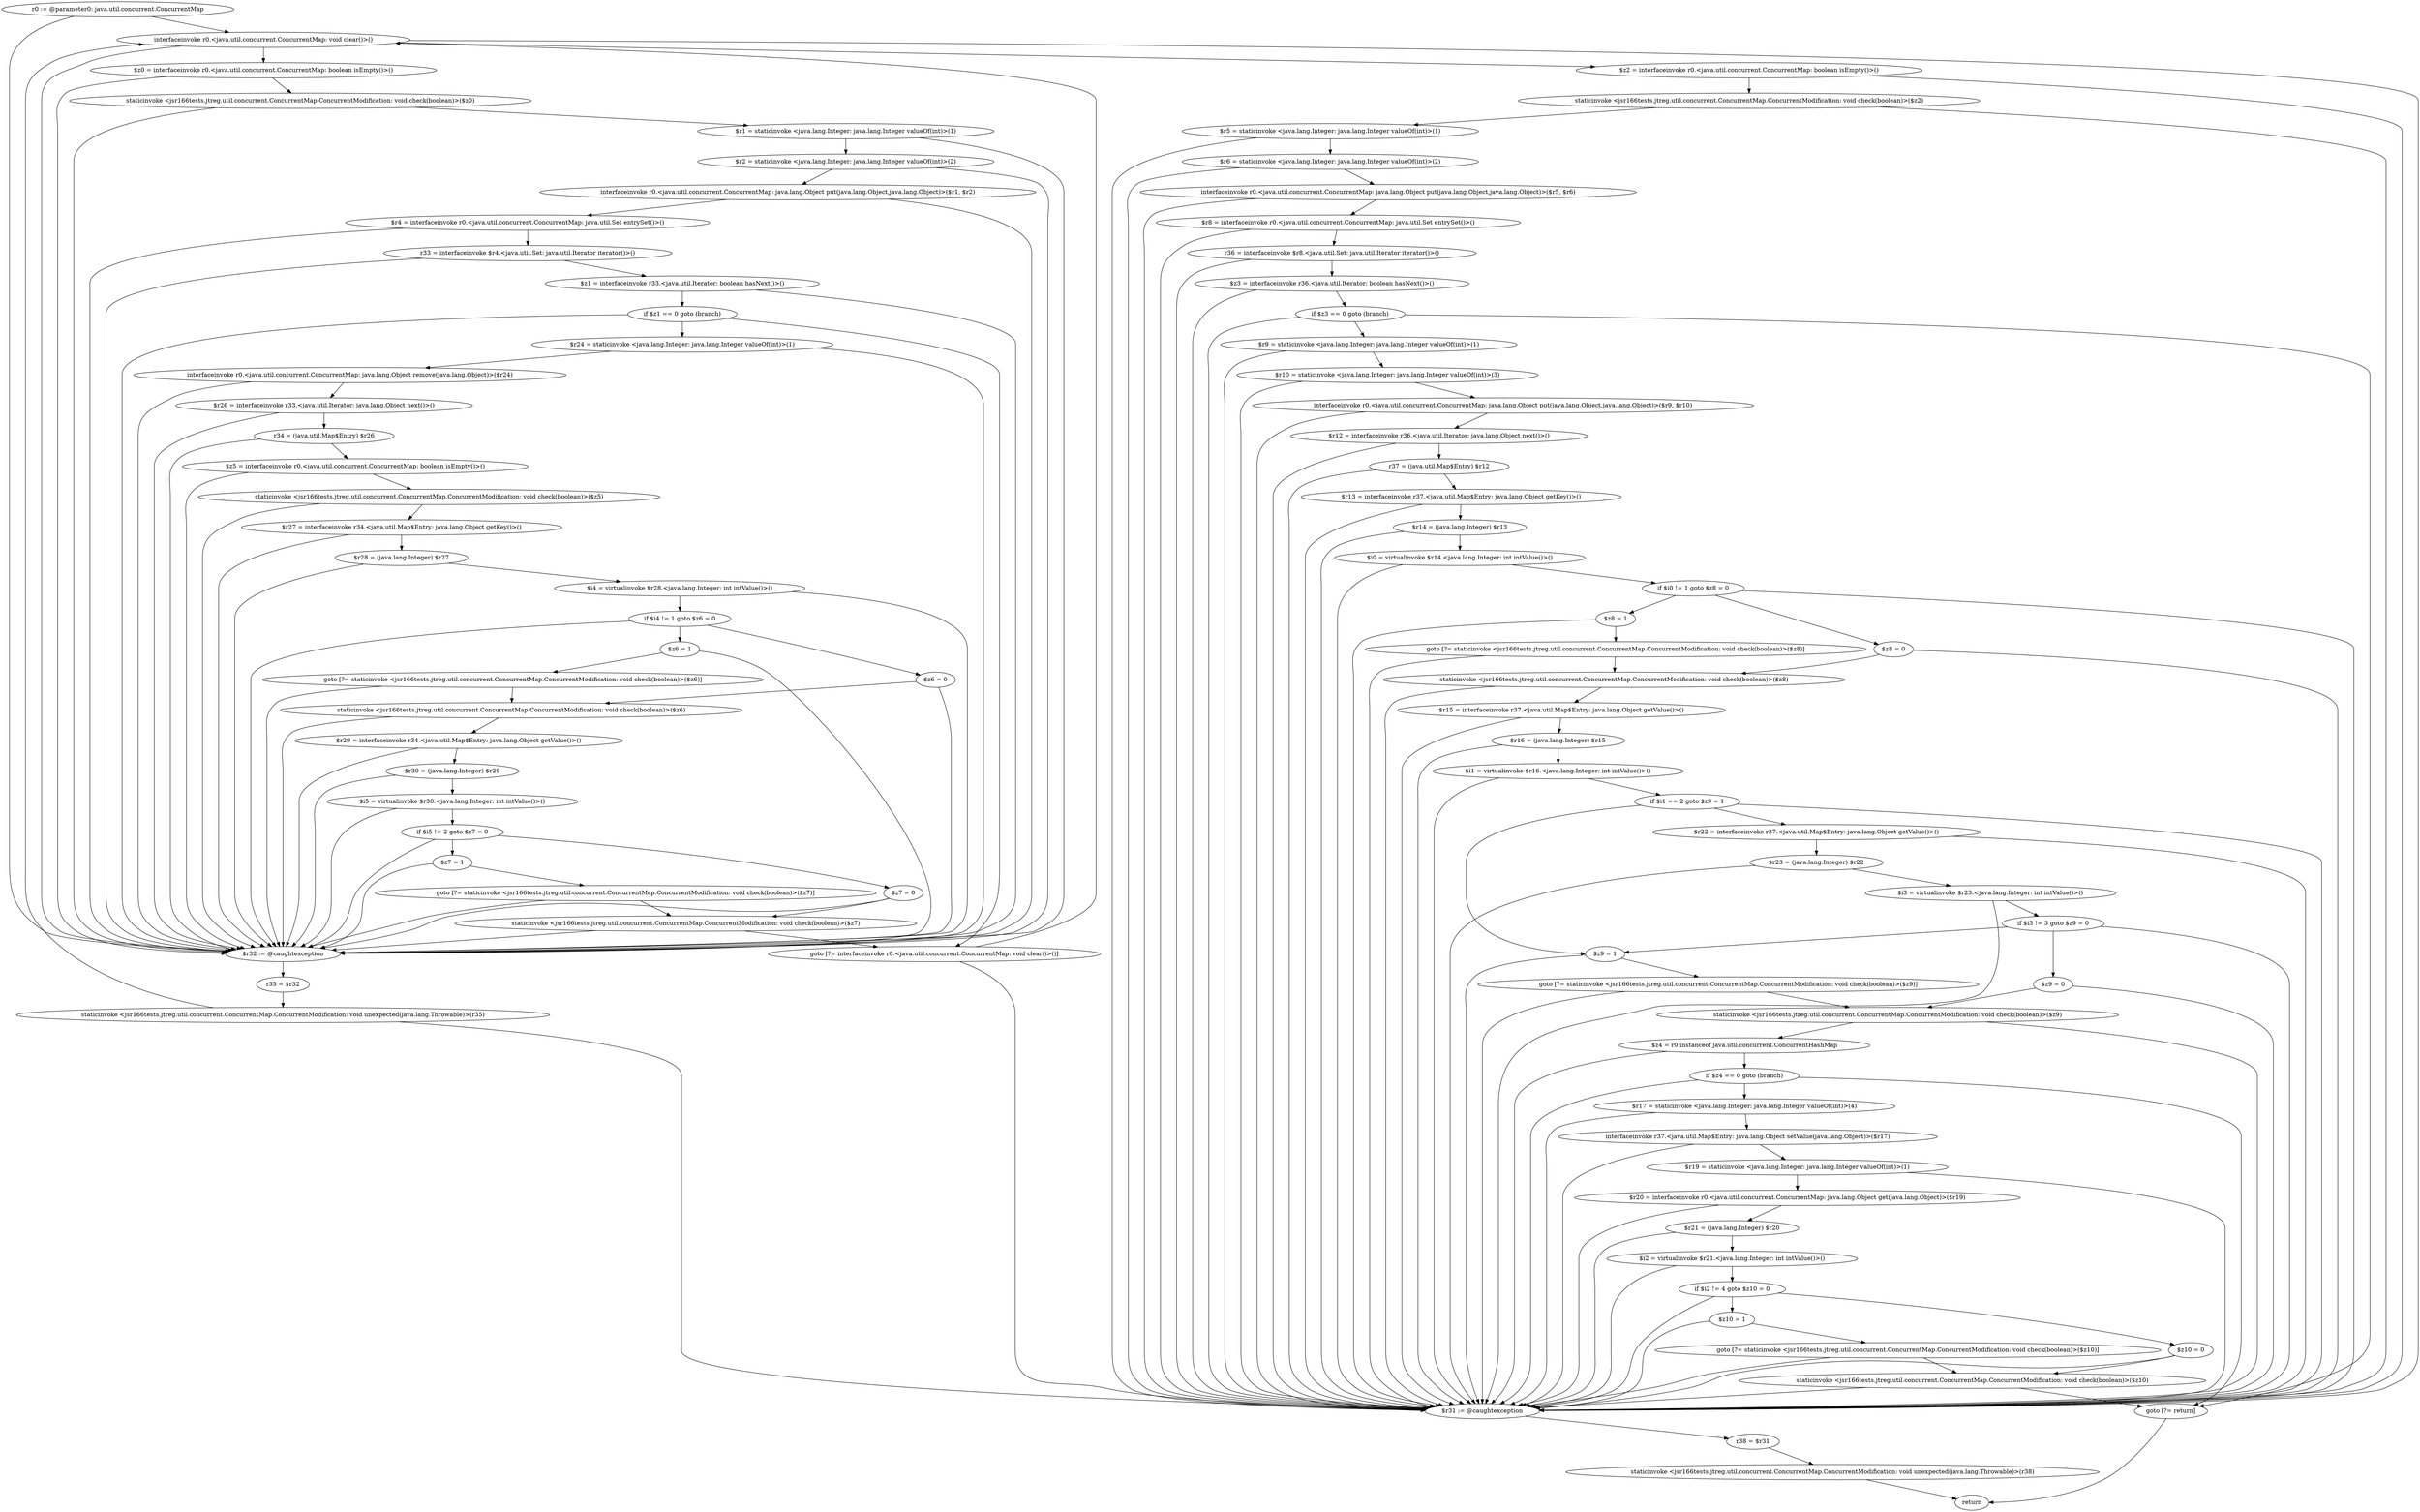 digraph "unitGraph" {
    "r0 := @parameter0: java.util.concurrent.ConcurrentMap"
    "interfaceinvoke r0.<java.util.concurrent.ConcurrentMap: void clear()>()"
    "$z0 = interfaceinvoke r0.<java.util.concurrent.ConcurrentMap: boolean isEmpty()>()"
    "staticinvoke <jsr166tests.jtreg.util.concurrent.ConcurrentMap.ConcurrentModification: void check(boolean)>($z0)"
    "$r1 = staticinvoke <java.lang.Integer: java.lang.Integer valueOf(int)>(1)"
    "$r2 = staticinvoke <java.lang.Integer: java.lang.Integer valueOf(int)>(2)"
    "interfaceinvoke r0.<java.util.concurrent.ConcurrentMap: java.lang.Object put(java.lang.Object,java.lang.Object)>($r1, $r2)"
    "$r4 = interfaceinvoke r0.<java.util.concurrent.ConcurrentMap: java.util.Set entrySet()>()"
    "r33 = interfaceinvoke $r4.<java.util.Set: java.util.Iterator iterator()>()"
    "$z1 = interfaceinvoke r33.<java.util.Iterator: boolean hasNext()>()"
    "if $z1 == 0 goto (branch)"
    "$r24 = staticinvoke <java.lang.Integer: java.lang.Integer valueOf(int)>(1)"
    "interfaceinvoke r0.<java.util.concurrent.ConcurrentMap: java.lang.Object remove(java.lang.Object)>($r24)"
    "$r26 = interfaceinvoke r33.<java.util.Iterator: java.lang.Object next()>()"
    "r34 = (java.util.Map$Entry) $r26"
    "$z5 = interfaceinvoke r0.<java.util.concurrent.ConcurrentMap: boolean isEmpty()>()"
    "staticinvoke <jsr166tests.jtreg.util.concurrent.ConcurrentMap.ConcurrentModification: void check(boolean)>($z5)"
    "$r27 = interfaceinvoke r34.<java.util.Map$Entry: java.lang.Object getKey()>()"
    "$r28 = (java.lang.Integer) $r27"
    "$i4 = virtualinvoke $r28.<java.lang.Integer: int intValue()>()"
    "if $i4 != 1 goto $z6 = 0"
    "$z6 = 1"
    "goto [?= staticinvoke <jsr166tests.jtreg.util.concurrent.ConcurrentMap.ConcurrentModification: void check(boolean)>($z6)]"
    "$z6 = 0"
    "staticinvoke <jsr166tests.jtreg.util.concurrent.ConcurrentMap.ConcurrentModification: void check(boolean)>($z6)"
    "$r29 = interfaceinvoke r34.<java.util.Map$Entry: java.lang.Object getValue()>()"
    "$r30 = (java.lang.Integer) $r29"
    "$i5 = virtualinvoke $r30.<java.lang.Integer: int intValue()>()"
    "if $i5 != 2 goto $z7 = 0"
    "$z7 = 1"
    "goto [?= staticinvoke <jsr166tests.jtreg.util.concurrent.ConcurrentMap.ConcurrentModification: void check(boolean)>($z7)]"
    "$z7 = 0"
    "staticinvoke <jsr166tests.jtreg.util.concurrent.ConcurrentMap.ConcurrentModification: void check(boolean)>($z7)"
    "goto [?= interfaceinvoke r0.<java.util.concurrent.ConcurrentMap: void clear()>()]"
    "$r32 := @caughtexception"
    "r35 = $r32"
    "staticinvoke <jsr166tests.jtreg.util.concurrent.ConcurrentMap.ConcurrentModification: void unexpected(java.lang.Throwable)>(r35)"
    "$z2 = interfaceinvoke r0.<java.util.concurrent.ConcurrentMap: boolean isEmpty()>()"
    "staticinvoke <jsr166tests.jtreg.util.concurrent.ConcurrentMap.ConcurrentModification: void check(boolean)>($z2)"
    "$r5 = staticinvoke <java.lang.Integer: java.lang.Integer valueOf(int)>(1)"
    "$r6 = staticinvoke <java.lang.Integer: java.lang.Integer valueOf(int)>(2)"
    "interfaceinvoke r0.<java.util.concurrent.ConcurrentMap: java.lang.Object put(java.lang.Object,java.lang.Object)>($r5, $r6)"
    "$r8 = interfaceinvoke r0.<java.util.concurrent.ConcurrentMap: java.util.Set entrySet()>()"
    "r36 = interfaceinvoke $r8.<java.util.Set: java.util.Iterator iterator()>()"
    "$z3 = interfaceinvoke r36.<java.util.Iterator: boolean hasNext()>()"
    "if $z3 == 0 goto (branch)"
    "$r9 = staticinvoke <java.lang.Integer: java.lang.Integer valueOf(int)>(1)"
    "$r10 = staticinvoke <java.lang.Integer: java.lang.Integer valueOf(int)>(3)"
    "interfaceinvoke r0.<java.util.concurrent.ConcurrentMap: java.lang.Object put(java.lang.Object,java.lang.Object)>($r9, $r10)"
    "$r12 = interfaceinvoke r36.<java.util.Iterator: java.lang.Object next()>()"
    "r37 = (java.util.Map$Entry) $r12"
    "$r13 = interfaceinvoke r37.<java.util.Map$Entry: java.lang.Object getKey()>()"
    "$r14 = (java.lang.Integer) $r13"
    "$i0 = virtualinvoke $r14.<java.lang.Integer: int intValue()>()"
    "if $i0 != 1 goto $z8 = 0"
    "$z8 = 1"
    "goto [?= staticinvoke <jsr166tests.jtreg.util.concurrent.ConcurrentMap.ConcurrentModification: void check(boolean)>($z8)]"
    "$z8 = 0"
    "staticinvoke <jsr166tests.jtreg.util.concurrent.ConcurrentMap.ConcurrentModification: void check(boolean)>($z8)"
    "$r15 = interfaceinvoke r37.<java.util.Map$Entry: java.lang.Object getValue()>()"
    "$r16 = (java.lang.Integer) $r15"
    "$i1 = virtualinvoke $r16.<java.lang.Integer: int intValue()>()"
    "if $i1 == 2 goto $z9 = 1"
    "$r22 = interfaceinvoke r37.<java.util.Map$Entry: java.lang.Object getValue()>()"
    "$r23 = (java.lang.Integer) $r22"
    "$i3 = virtualinvoke $r23.<java.lang.Integer: int intValue()>()"
    "if $i3 != 3 goto $z9 = 0"
    "$z9 = 1"
    "goto [?= staticinvoke <jsr166tests.jtreg.util.concurrent.ConcurrentMap.ConcurrentModification: void check(boolean)>($z9)]"
    "$z9 = 0"
    "staticinvoke <jsr166tests.jtreg.util.concurrent.ConcurrentMap.ConcurrentModification: void check(boolean)>($z9)"
    "$z4 = r0 instanceof java.util.concurrent.ConcurrentHashMap"
    "if $z4 == 0 goto (branch)"
    "$r17 = staticinvoke <java.lang.Integer: java.lang.Integer valueOf(int)>(4)"
    "interfaceinvoke r37.<java.util.Map$Entry: java.lang.Object setValue(java.lang.Object)>($r17)"
    "$r19 = staticinvoke <java.lang.Integer: java.lang.Integer valueOf(int)>(1)"
    "$r20 = interfaceinvoke r0.<java.util.concurrent.ConcurrentMap: java.lang.Object get(java.lang.Object)>($r19)"
    "$r21 = (java.lang.Integer) $r20"
    "$i2 = virtualinvoke $r21.<java.lang.Integer: int intValue()>()"
    "if $i2 != 4 goto $z10 = 0"
    "$z10 = 1"
    "goto [?= staticinvoke <jsr166tests.jtreg.util.concurrent.ConcurrentMap.ConcurrentModification: void check(boolean)>($z10)]"
    "$z10 = 0"
    "staticinvoke <jsr166tests.jtreg.util.concurrent.ConcurrentMap.ConcurrentModification: void check(boolean)>($z10)"
    "goto [?= return]"
    "$r31 := @caughtexception"
    "r38 = $r31"
    "staticinvoke <jsr166tests.jtreg.util.concurrent.ConcurrentMap.ConcurrentModification: void unexpected(java.lang.Throwable)>(r38)"
    "return"
    "r0 := @parameter0: java.util.concurrent.ConcurrentMap"->"interfaceinvoke r0.<java.util.concurrent.ConcurrentMap: void clear()>()";
    "r0 := @parameter0: java.util.concurrent.ConcurrentMap"->"$r32 := @caughtexception";
    "interfaceinvoke r0.<java.util.concurrent.ConcurrentMap: void clear()>()"->"$z0 = interfaceinvoke r0.<java.util.concurrent.ConcurrentMap: boolean isEmpty()>()";
    "interfaceinvoke r0.<java.util.concurrent.ConcurrentMap: void clear()>()"->"$r32 := @caughtexception";
    "$z0 = interfaceinvoke r0.<java.util.concurrent.ConcurrentMap: boolean isEmpty()>()"->"staticinvoke <jsr166tests.jtreg.util.concurrent.ConcurrentMap.ConcurrentModification: void check(boolean)>($z0)";
    "$z0 = interfaceinvoke r0.<java.util.concurrent.ConcurrentMap: boolean isEmpty()>()"->"$r32 := @caughtexception";
    "staticinvoke <jsr166tests.jtreg.util.concurrent.ConcurrentMap.ConcurrentModification: void check(boolean)>($z0)"->"$r1 = staticinvoke <java.lang.Integer: java.lang.Integer valueOf(int)>(1)";
    "staticinvoke <jsr166tests.jtreg.util.concurrent.ConcurrentMap.ConcurrentModification: void check(boolean)>($z0)"->"$r32 := @caughtexception";
    "$r1 = staticinvoke <java.lang.Integer: java.lang.Integer valueOf(int)>(1)"->"$r2 = staticinvoke <java.lang.Integer: java.lang.Integer valueOf(int)>(2)";
    "$r1 = staticinvoke <java.lang.Integer: java.lang.Integer valueOf(int)>(1)"->"$r32 := @caughtexception";
    "$r2 = staticinvoke <java.lang.Integer: java.lang.Integer valueOf(int)>(2)"->"interfaceinvoke r0.<java.util.concurrent.ConcurrentMap: java.lang.Object put(java.lang.Object,java.lang.Object)>($r1, $r2)";
    "$r2 = staticinvoke <java.lang.Integer: java.lang.Integer valueOf(int)>(2)"->"$r32 := @caughtexception";
    "interfaceinvoke r0.<java.util.concurrent.ConcurrentMap: java.lang.Object put(java.lang.Object,java.lang.Object)>($r1, $r2)"->"$r4 = interfaceinvoke r0.<java.util.concurrent.ConcurrentMap: java.util.Set entrySet()>()";
    "interfaceinvoke r0.<java.util.concurrent.ConcurrentMap: java.lang.Object put(java.lang.Object,java.lang.Object)>($r1, $r2)"->"$r32 := @caughtexception";
    "$r4 = interfaceinvoke r0.<java.util.concurrent.ConcurrentMap: java.util.Set entrySet()>()"->"r33 = interfaceinvoke $r4.<java.util.Set: java.util.Iterator iterator()>()";
    "$r4 = interfaceinvoke r0.<java.util.concurrent.ConcurrentMap: java.util.Set entrySet()>()"->"$r32 := @caughtexception";
    "r33 = interfaceinvoke $r4.<java.util.Set: java.util.Iterator iterator()>()"->"$z1 = interfaceinvoke r33.<java.util.Iterator: boolean hasNext()>()";
    "r33 = interfaceinvoke $r4.<java.util.Set: java.util.Iterator iterator()>()"->"$r32 := @caughtexception";
    "$z1 = interfaceinvoke r33.<java.util.Iterator: boolean hasNext()>()"->"if $z1 == 0 goto (branch)";
    "$z1 = interfaceinvoke r33.<java.util.Iterator: boolean hasNext()>()"->"$r32 := @caughtexception";
    "if $z1 == 0 goto (branch)"->"$r24 = staticinvoke <java.lang.Integer: java.lang.Integer valueOf(int)>(1)";
    "if $z1 == 0 goto (branch)"->"goto [?= interfaceinvoke r0.<java.util.concurrent.ConcurrentMap: void clear()>()]";
    "if $z1 == 0 goto (branch)"->"$r32 := @caughtexception";
    "$r24 = staticinvoke <java.lang.Integer: java.lang.Integer valueOf(int)>(1)"->"interfaceinvoke r0.<java.util.concurrent.ConcurrentMap: java.lang.Object remove(java.lang.Object)>($r24)";
    "$r24 = staticinvoke <java.lang.Integer: java.lang.Integer valueOf(int)>(1)"->"$r32 := @caughtexception";
    "interfaceinvoke r0.<java.util.concurrent.ConcurrentMap: java.lang.Object remove(java.lang.Object)>($r24)"->"$r26 = interfaceinvoke r33.<java.util.Iterator: java.lang.Object next()>()";
    "interfaceinvoke r0.<java.util.concurrent.ConcurrentMap: java.lang.Object remove(java.lang.Object)>($r24)"->"$r32 := @caughtexception";
    "$r26 = interfaceinvoke r33.<java.util.Iterator: java.lang.Object next()>()"->"r34 = (java.util.Map$Entry) $r26";
    "$r26 = interfaceinvoke r33.<java.util.Iterator: java.lang.Object next()>()"->"$r32 := @caughtexception";
    "r34 = (java.util.Map$Entry) $r26"->"$z5 = interfaceinvoke r0.<java.util.concurrent.ConcurrentMap: boolean isEmpty()>()";
    "r34 = (java.util.Map$Entry) $r26"->"$r32 := @caughtexception";
    "$z5 = interfaceinvoke r0.<java.util.concurrent.ConcurrentMap: boolean isEmpty()>()"->"staticinvoke <jsr166tests.jtreg.util.concurrent.ConcurrentMap.ConcurrentModification: void check(boolean)>($z5)";
    "$z5 = interfaceinvoke r0.<java.util.concurrent.ConcurrentMap: boolean isEmpty()>()"->"$r32 := @caughtexception";
    "staticinvoke <jsr166tests.jtreg.util.concurrent.ConcurrentMap.ConcurrentModification: void check(boolean)>($z5)"->"$r27 = interfaceinvoke r34.<java.util.Map$Entry: java.lang.Object getKey()>()";
    "staticinvoke <jsr166tests.jtreg.util.concurrent.ConcurrentMap.ConcurrentModification: void check(boolean)>($z5)"->"$r32 := @caughtexception";
    "$r27 = interfaceinvoke r34.<java.util.Map$Entry: java.lang.Object getKey()>()"->"$r28 = (java.lang.Integer) $r27";
    "$r27 = interfaceinvoke r34.<java.util.Map$Entry: java.lang.Object getKey()>()"->"$r32 := @caughtexception";
    "$r28 = (java.lang.Integer) $r27"->"$i4 = virtualinvoke $r28.<java.lang.Integer: int intValue()>()";
    "$r28 = (java.lang.Integer) $r27"->"$r32 := @caughtexception";
    "$i4 = virtualinvoke $r28.<java.lang.Integer: int intValue()>()"->"if $i4 != 1 goto $z6 = 0";
    "$i4 = virtualinvoke $r28.<java.lang.Integer: int intValue()>()"->"$r32 := @caughtexception";
    "if $i4 != 1 goto $z6 = 0"->"$z6 = 1";
    "if $i4 != 1 goto $z6 = 0"->"$z6 = 0";
    "if $i4 != 1 goto $z6 = 0"->"$r32 := @caughtexception";
    "$z6 = 1"->"goto [?= staticinvoke <jsr166tests.jtreg.util.concurrent.ConcurrentMap.ConcurrentModification: void check(boolean)>($z6)]";
    "$z6 = 1"->"$r32 := @caughtexception";
    "goto [?= staticinvoke <jsr166tests.jtreg.util.concurrent.ConcurrentMap.ConcurrentModification: void check(boolean)>($z6)]"->"staticinvoke <jsr166tests.jtreg.util.concurrent.ConcurrentMap.ConcurrentModification: void check(boolean)>($z6)";
    "goto [?= staticinvoke <jsr166tests.jtreg.util.concurrent.ConcurrentMap.ConcurrentModification: void check(boolean)>($z6)]"->"$r32 := @caughtexception";
    "$z6 = 0"->"staticinvoke <jsr166tests.jtreg.util.concurrent.ConcurrentMap.ConcurrentModification: void check(boolean)>($z6)";
    "$z6 = 0"->"$r32 := @caughtexception";
    "staticinvoke <jsr166tests.jtreg.util.concurrent.ConcurrentMap.ConcurrentModification: void check(boolean)>($z6)"->"$r29 = interfaceinvoke r34.<java.util.Map$Entry: java.lang.Object getValue()>()";
    "staticinvoke <jsr166tests.jtreg.util.concurrent.ConcurrentMap.ConcurrentModification: void check(boolean)>($z6)"->"$r32 := @caughtexception";
    "$r29 = interfaceinvoke r34.<java.util.Map$Entry: java.lang.Object getValue()>()"->"$r30 = (java.lang.Integer) $r29";
    "$r29 = interfaceinvoke r34.<java.util.Map$Entry: java.lang.Object getValue()>()"->"$r32 := @caughtexception";
    "$r30 = (java.lang.Integer) $r29"->"$i5 = virtualinvoke $r30.<java.lang.Integer: int intValue()>()";
    "$r30 = (java.lang.Integer) $r29"->"$r32 := @caughtexception";
    "$i5 = virtualinvoke $r30.<java.lang.Integer: int intValue()>()"->"if $i5 != 2 goto $z7 = 0";
    "$i5 = virtualinvoke $r30.<java.lang.Integer: int intValue()>()"->"$r32 := @caughtexception";
    "if $i5 != 2 goto $z7 = 0"->"$z7 = 1";
    "if $i5 != 2 goto $z7 = 0"->"$z7 = 0";
    "if $i5 != 2 goto $z7 = 0"->"$r32 := @caughtexception";
    "$z7 = 1"->"goto [?= staticinvoke <jsr166tests.jtreg.util.concurrent.ConcurrentMap.ConcurrentModification: void check(boolean)>($z7)]";
    "$z7 = 1"->"$r32 := @caughtexception";
    "goto [?= staticinvoke <jsr166tests.jtreg.util.concurrent.ConcurrentMap.ConcurrentModification: void check(boolean)>($z7)]"->"staticinvoke <jsr166tests.jtreg.util.concurrent.ConcurrentMap.ConcurrentModification: void check(boolean)>($z7)";
    "goto [?= staticinvoke <jsr166tests.jtreg.util.concurrent.ConcurrentMap.ConcurrentModification: void check(boolean)>($z7)]"->"$r32 := @caughtexception";
    "$z7 = 0"->"staticinvoke <jsr166tests.jtreg.util.concurrent.ConcurrentMap.ConcurrentModification: void check(boolean)>($z7)";
    "$z7 = 0"->"$r32 := @caughtexception";
    "staticinvoke <jsr166tests.jtreg.util.concurrent.ConcurrentMap.ConcurrentModification: void check(boolean)>($z7)"->"goto [?= interfaceinvoke r0.<java.util.concurrent.ConcurrentMap: void clear()>()]";
    "staticinvoke <jsr166tests.jtreg.util.concurrent.ConcurrentMap.ConcurrentModification: void check(boolean)>($z7)"->"$r32 := @caughtexception";
    "goto [?= interfaceinvoke r0.<java.util.concurrent.ConcurrentMap: void clear()>()]"->"interfaceinvoke r0.<java.util.concurrent.ConcurrentMap: void clear()>()";
    "goto [?= interfaceinvoke r0.<java.util.concurrent.ConcurrentMap: void clear()>()]"->"$r31 := @caughtexception";
    "$r32 := @caughtexception"->"r35 = $r32";
    "r35 = $r32"->"staticinvoke <jsr166tests.jtreg.util.concurrent.ConcurrentMap.ConcurrentModification: void unexpected(java.lang.Throwable)>(r35)";
    "staticinvoke <jsr166tests.jtreg.util.concurrent.ConcurrentMap.ConcurrentModification: void unexpected(java.lang.Throwable)>(r35)"->"interfaceinvoke r0.<java.util.concurrent.ConcurrentMap: void clear()>()";
    "staticinvoke <jsr166tests.jtreg.util.concurrent.ConcurrentMap.ConcurrentModification: void unexpected(java.lang.Throwable)>(r35)"->"$r31 := @caughtexception";
    "interfaceinvoke r0.<java.util.concurrent.ConcurrentMap: void clear()>()"->"$z2 = interfaceinvoke r0.<java.util.concurrent.ConcurrentMap: boolean isEmpty()>()";
    "interfaceinvoke r0.<java.util.concurrent.ConcurrentMap: void clear()>()"->"$r31 := @caughtexception";
    "$z2 = interfaceinvoke r0.<java.util.concurrent.ConcurrentMap: boolean isEmpty()>()"->"staticinvoke <jsr166tests.jtreg.util.concurrent.ConcurrentMap.ConcurrentModification: void check(boolean)>($z2)";
    "$z2 = interfaceinvoke r0.<java.util.concurrent.ConcurrentMap: boolean isEmpty()>()"->"$r31 := @caughtexception";
    "staticinvoke <jsr166tests.jtreg.util.concurrent.ConcurrentMap.ConcurrentModification: void check(boolean)>($z2)"->"$r5 = staticinvoke <java.lang.Integer: java.lang.Integer valueOf(int)>(1)";
    "staticinvoke <jsr166tests.jtreg.util.concurrent.ConcurrentMap.ConcurrentModification: void check(boolean)>($z2)"->"$r31 := @caughtexception";
    "$r5 = staticinvoke <java.lang.Integer: java.lang.Integer valueOf(int)>(1)"->"$r6 = staticinvoke <java.lang.Integer: java.lang.Integer valueOf(int)>(2)";
    "$r5 = staticinvoke <java.lang.Integer: java.lang.Integer valueOf(int)>(1)"->"$r31 := @caughtexception";
    "$r6 = staticinvoke <java.lang.Integer: java.lang.Integer valueOf(int)>(2)"->"interfaceinvoke r0.<java.util.concurrent.ConcurrentMap: java.lang.Object put(java.lang.Object,java.lang.Object)>($r5, $r6)";
    "$r6 = staticinvoke <java.lang.Integer: java.lang.Integer valueOf(int)>(2)"->"$r31 := @caughtexception";
    "interfaceinvoke r0.<java.util.concurrent.ConcurrentMap: java.lang.Object put(java.lang.Object,java.lang.Object)>($r5, $r6)"->"$r8 = interfaceinvoke r0.<java.util.concurrent.ConcurrentMap: java.util.Set entrySet()>()";
    "interfaceinvoke r0.<java.util.concurrent.ConcurrentMap: java.lang.Object put(java.lang.Object,java.lang.Object)>($r5, $r6)"->"$r31 := @caughtexception";
    "$r8 = interfaceinvoke r0.<java.util.concurrent.ConcurrentMap: java.util.Set entrySet()>()"->"r36 = interfaceinvoke $r8.<java.util.Set: java.util.Iterator iterator()>()";
    "$r8 = interfaceinvoke r0.<java.util.concurrent.ConcurrentMap: java.util.Set entrySet()>()"->"$r31 := @caughtexception";
    "r36 = interfaceinvoke $r8.<java.util.Set: java.util.Iterator iterator()>()"->"$z3 = interfaceinvoke r36.<java.util.Iterator: boolean hasNext()>()";
    "r36 = interfaceinvoke $r8.<java.util.Set: java.util.Iterator iterator()>()"->"$r31 := @caughtexception";
    "$z3 = interfaceinvoke r36.<java.util.Iterator: boolean hasNext()>()"->"if $z3 == 0 goto (branch)";
    "$z3 = interfaceinvoke r36.<java.util.Iterator: boolean hasNext()>()"->"$r31 := @caughtexception";
    "if $z3 == 0 goto (branch)"->"$r9 = staticinvoke <java.lang.Integer: java.lang.Integer valueOf(int)>(1)";
    "if $z3 == 0 goto (branch)"->"goto [?= return]";
    "if $z3 == 0 goto (branch)"->"$r31 := @caughtexception";
    "$r9 = staticinvoke <java.lang.Integer: java.lang.Integer valueOf(int)>(1)"->"$r10 = staticinvoke <java.lang.Integer: java.lang.Integer valueOf(int)>(3)";
    "$r9 = staticinvoke <java.lang.Integer: java.lang.Integer valueOf(int)>(1)"->"$r31 := @caughtexception";
    "$r10 = staticinvoke <java.lang.Integer: java.lang.Integer valueOf(int)>(3)"->"interfaceinvoke r0.<java.util.concurrent.ConcurrentMap: java.lang.Object put(java.lang.Object,java.lang.Object)>($r9, $r10)";
    "$r10 = staticinvoke <java.lang.Integer: java.lang.Integer valueOf(int)>(3)"->"$r31 := @caughtexception";
    "interfaceinvoke r0.<java.util.concurrent.ConcurrentMap: java.lang.Object put(java.lang.Object,java.lang.Object)>($r9, $r10)"->"$r12 = interfaceinvoke r36.<java.util.Iterator: java.lang.Object next()>()";
    "interfaceinvoke r0.<java.util.concurrent.ConcurrentMap: java.lang.Object put(java.lang.Object,java.lang.Object)>($r9, $r10)"->"$r31 := @caughtexception";
    "$r12 = interfaceinvoke r36.<java.util.Iterator: java.lang.Object next()>()"->"r37 = (java.util.Map$Entry) $r12";
    "$r12 = interfaceinvoke r36.<java.util.Iterator: java.lang.Object next()>()"->"$r31 := @caughtexception";
    "r37 = (java.util.Map$Entry) $r12"->"$r13 = interfaceinvoke r37.<java.util.Map$Entry: java.lang.Object getKey()>()";
    "r37 = (java.util.Map$Entry) $r12"->"$r31 := @caughtexception";
    "$r13 = interfaceinvoke r37.<java.util.Map$Entry: java.lang.Object getKey()>()"->"$r14 = (java.lang.Integer) $r13";
    "$r13 = interfaceinvoke r37.<java.util.Map$Entry: java.lang.Object getKey()>()"->"$r31 := @caughtexception";
    "$r14 = (java.lang.Integer) $r13"->"$i0 = virtualinvoke $r14.<java.lang.Integer: int intValue()>()";
    "$r14 = (java.lang.Integer) $r13"->"$r31 := @caughtexception";
    "$i0 = virtualinvoke $r14.<java.lang.Integer: int intValue()>()"->"if $i0 != 1 goto $z8 = 0";
    "$i0 = virtualinvoke $r14.<java.lang.Integer: int intValue()>()"->"$r31 := @caughtexception";
    "if $i0 != 1 goto $z8 = 0"->"$z8 = 1";
    "if $i0 != 1 goto $z8 = 0"->"$z8 = 0";
    "if $i0 != 1 goto $z8 = 0"->"$r31 := @caughtexception";
    "$z8 = 1"->"goto [?= staticinvoke <jsr166tests.jtreg.util.concurrent.ConcurrentMap.ConcurrentModification: void check(boolean)>($z8)]";
    "$z8 = 1"->"$r31 := @caughtexception";
    "goto [?= staticinvoke <jsr166tests.jtreg.util.concurrent.ConcurrentMap.ConcurrentModification: void check(boolean)>($z8)]"->"staticinvoke <jsr166tests.jtreg.util.concurrent.ConcurrentMap.ConcurrentModification: void check(boolean)>($z8)";
    "goto [?= staticinvoke <jsr166tests.jtreg.util.concurrent.ConcurrentMap.ConcurrentModification: void check(boolean)>($z8)]"->"$r31 := @caughtexception";
    "$z8 = 0"->"staticinvoke <jsr166tests.jtreg.util.concurrent.ConcurrentMap.ConcurrentModification: void check(boolean)>($z8)";
    "$z8 = 0"->"$r31 := @caughtexception";
    "staticinvoke <jsr166tests.jtreg.util.concurrent.ConcurrentMap.ConcurrentModification: void check(boolean)>($z8)"->"$r15 = interfaceinvoke r37.<java.util.Map$Entry: java.lang.Object getValue()>()";
    "staticinvoke <jsr166tests.jtreg.util.concurrent.ConcurrentMap.ConcurrentModification: void check(boolean)>($z8)"->"$r31 := @caughtexception";
    "$r15 = interfaceinvoke r37.<java.util.Map$Entry: java.lang.Object getValue()>()"->"$r16 = (java.lang.Integer) $r15";
    "$r15 = interfaceinvoke r37.<java.util.Map$Entry: java.lang.Object getValue()>()"->"$r31 := @caughtexception";
    "$r16 = (java.lang.Integer) $r15"->"$i1 = virtualinvoke $r16.<java.lang.Integer: int intValue()>()";
    "$r16 = (java.lang.Integer) $r15"->"$r31 := @caughtexception";
    "$i1 = virtualinvoke $r16.<java.lang.Integer: int intValue()>()"->"if $i1 == 2 goto $z9 = 1";
    "$i1 = virtualinvoke $r16.<java.lang.Integer: int intValue()>()"->"$r31 := @caughtexception";
    "if $i1 == 2 goto $z9 = 1"->"$r22 = interfaceinvoke r37.<java.util.Map$Entry: java.lang.Object getValue()>()";
    "if $i1 == 2 goto $z9 = 1"->"$z9 = 1";
    "if $i1 == 2 goto $z9 = 1"->"$r31 := @caughtexception";
    "$r22 = interfaceinvoke r37.<java.util.Map$Entry: java.lang.Object getValue()>()"->"$r23 = (java.lang.Integer) $r22";
    "$r22 = interfaceinvoke r37.<java.util.Map$Entry: java.lang.Object getValue()>()"->"$r31 := @caughtexception";
    "$r23 = (java.lang.Integer) $r22"->"$i3 = virtualinvoke $r23.<java.lang.Integer: int intValue()>()";
    "$r23 = (java.lang.Integer) $r22"->"$r31 := @caughtexception";
    "$i3 = virtualinvoke $r23.<java.lang.Integer: int intValue()>()"->"if $i3 != 3 goto $z9 = 0";
    "$i3 = virtualinvoke $r23.<java.lang.Integer: int intValue()>()"->"$r31 := @caughtexception";
    "if $i3 != 3 goto $z9 = 0"->"$z9 = 1";
    "if $i3 != 3 goto $z9 = 0"->"$z9 = 0";
    "if $i3 != 3 goto $z9 = 0"->"$r31 := @caughtexception";
    "$z9 = 1"->"goto [?= staticinvoke <jsr166tests.jtreg.util.concurrent.ConcurrentMap.ConcurrentModification: void check(boolean)>($z9)]";
    "$z9 = 1"->"$r31 := @caughtexception";
    "goto [?= staticinvoke <jsr166tests.jtreg.util.concurrent.ConcurrentMap.ConcurrentModification: void check(boolean)>($z9)]"->"staticinvoke <jsr166tests.jtreg.util.concurrent.ConcurrentMap.ConcurrentModification: void check(boolean)>($z9)";
    "goto [?= staticinvoke <jsr166tests.jtreg.util.concurrent.ConcurrentMap.ConcurrentModification: void check(boolean)>($z9)]"->"$r31 := @caughtexception";
    "$z9 = 0"->"staticinvoke <jsr166tests.jtreg.util.concurrent.ConcurrentMap.ConcurrentModification: void check(boolean)>($z9)";
    "$z9 = 0"->"$r31 := @caughtexception";
    "staticinvoke <jsr166tests.jtreg.util.concurrent.ConcurrentMap.ConcurrentModification: void check(boolean)>($z9)"->"$z4 = r0 instanceof java.util.concurrent.ConcurrentHashMap";
    "staticinvoke <jsr166tests.jtreg.util.concurrent.ConcurrentMap.ConcurrentModification: void check(boolean)>($z9)"->"$r31 := @caughtexception";
    "$z4 = r0 instanceof java.util.concurrent.ConcurrentHashMap"->"if $z4 == 0 goto (branch)";
    "$z4 = r0 instanceof java.util.concurrent.ConcurrentHashMap"->"$r31 := @caughtexception";
    "if $z4 == 0 goto (branch)"->"$r17 = staticinvoke <java.lang.Integer: java.lang.Integer valueOf(int)>(4)";
    "if $z4 == 0 goto (branch)"->"goto [?= return]";
    "if $z4 == 0 goto (branch)"->"$r31 := @caughtexception";
    "$r17 = staticinvoke <java.lang.Integer: java.lang.Integer valueOf(int)>(4)"->"interfaceinvoke r37.<java.util.Map$Entry: java.lang.Object setValue(java.lang.Object)>($r17)";
    "$r17 = staticinvoke <java.lang.Integer: java.lang.Integer valueOf(int)>(4)"->"$r31 := @caughtexception";
    "interfaceinvoke r37.<java.util.Map$Entry: java.lang.Object setValue(java.lang.Object)>($r17)"->"$r19 = staticinvoke <java.lang.Integer: java.lang.Integer valueOf(int)>(1)";
    "interfaceinvoke r37.<java.util.Map$Entry: java.lang.Object setValue(java.lang.Object)>($r17)"->"$r31 := @caughtexception";
    "$r19 = staticinvoke <java.lang.Integer: java.lang.Integer valueOf(int)>(1)"->"$r20 = interfaceinvoke r0.<java.util.concurrent.ConcurrentMap: java.lang.Object get(java.lang.Object)>($r19)";
    "$r19 = staticinvoke <java.lang.Integer: java.lang.Integer valueOf(int)>(1)"->"$r31 := @caughtexception";
    "$r20 = interfaceinvoke r0.<java.util.concurrent.ConcurrentMap: java.lang.Object get(java.lang.Object)>($r19)"->"$r21 = (java.lang.Integer) $r20";
    "$r20 = interfaceinvoke r0.<java.util.concurrent.ConcurrentMap: java.lang.Object get(java.lang.Object)>($r19)"->"$r31 := @caughtexception";
    "$r21 = (java.lang.Integer) $r20"->"$i2 = virtualinvoke $r21.<java.lang.Integer: int intValue()>()";
    "$r21 = (java.lang.Integer) $r20"->"$r31 := @caughtexception";
    "$i2 = virtualinvoke $r21.<java.lang.Integer: int intValue()>()"->"if $i2 != 4 goto $z10 = 0";
    "$i2 = virtualinvoke $r21.<java.lang.Integer: int intValue()>()"->"$r31 := @caughtexception";
    "if $i2 != 4 goto $z10 = 0"->"$z10 = 1";
    "if $i2 != 4 goto $z10 = 0"->"$z10 = 0";
    "if $i2 != 4 goto $z10 = 0"->"$r31 := @caughtexception";
    "$z10 = 1"->"goto [?= staticinvoke <jsr166tests.jtreg.util.concurrent.ConcurrentMap.ConcurrentModification: void check(boolean)>($z10)]";
    "$z10 = 1"->"$r31 := @caughtexception";
    "goto [?= staticinvoke <jsr166tests.jtreg.util.concurrent.ConcurrentMap.ConcurrentModification: void check(boolean)>($z10)]"->"staticinvoke <jsr166tests.jtreg.util.concurrent.ConcurrentMap.ConcurrentModification: void check(boolean)>($z10)";
    "goto [?= staticinvoke <jsr166tests.jtreg.util.concurrent.ConcurrentMap.ConcurrentModification: void check(boolean)>($z10)]"->"$r31 := @caughtexception";
    "$z10 = 0"->"staticinvoke <jsr166tests.jtreg.util.concurrent.ConcurrentMap.ConcurrentModification: void check(boolean)>($z10)";
    "$z10 = 0"->"$r31 := @caughtexception";
    "staticinvoke <jsr166tests.jtreg.util.concurrent.ConcurrentMap.ConcurrentModification: void check(boolean)>($z10)"->"goto [?= return]";
    "staticinvoke <jsr166tests.jtreg.util.concurrent.ConcurrentMap.ConcurrentModification: void check(boolean)>($z10)"->"$r31 := @caughtexception";
    "goto [?= return]"->"return";
    "$r31 := @caughtexception"->"r38 = $r31";
    "r38 = $r31"->"staticinvoke <jsr166tests.jtreg.util.concurrent.ConcurrentMap.ConcurrentModification: void unexpected(java.lang.Throwable)>(r38)";
    "staticinvoke <jsr166tests.jtreg.util.concurrent.ConcurrentMap.ConcurrentModification: void unexpected(java.lang.Throwable)>(r38)"->"return";
}
